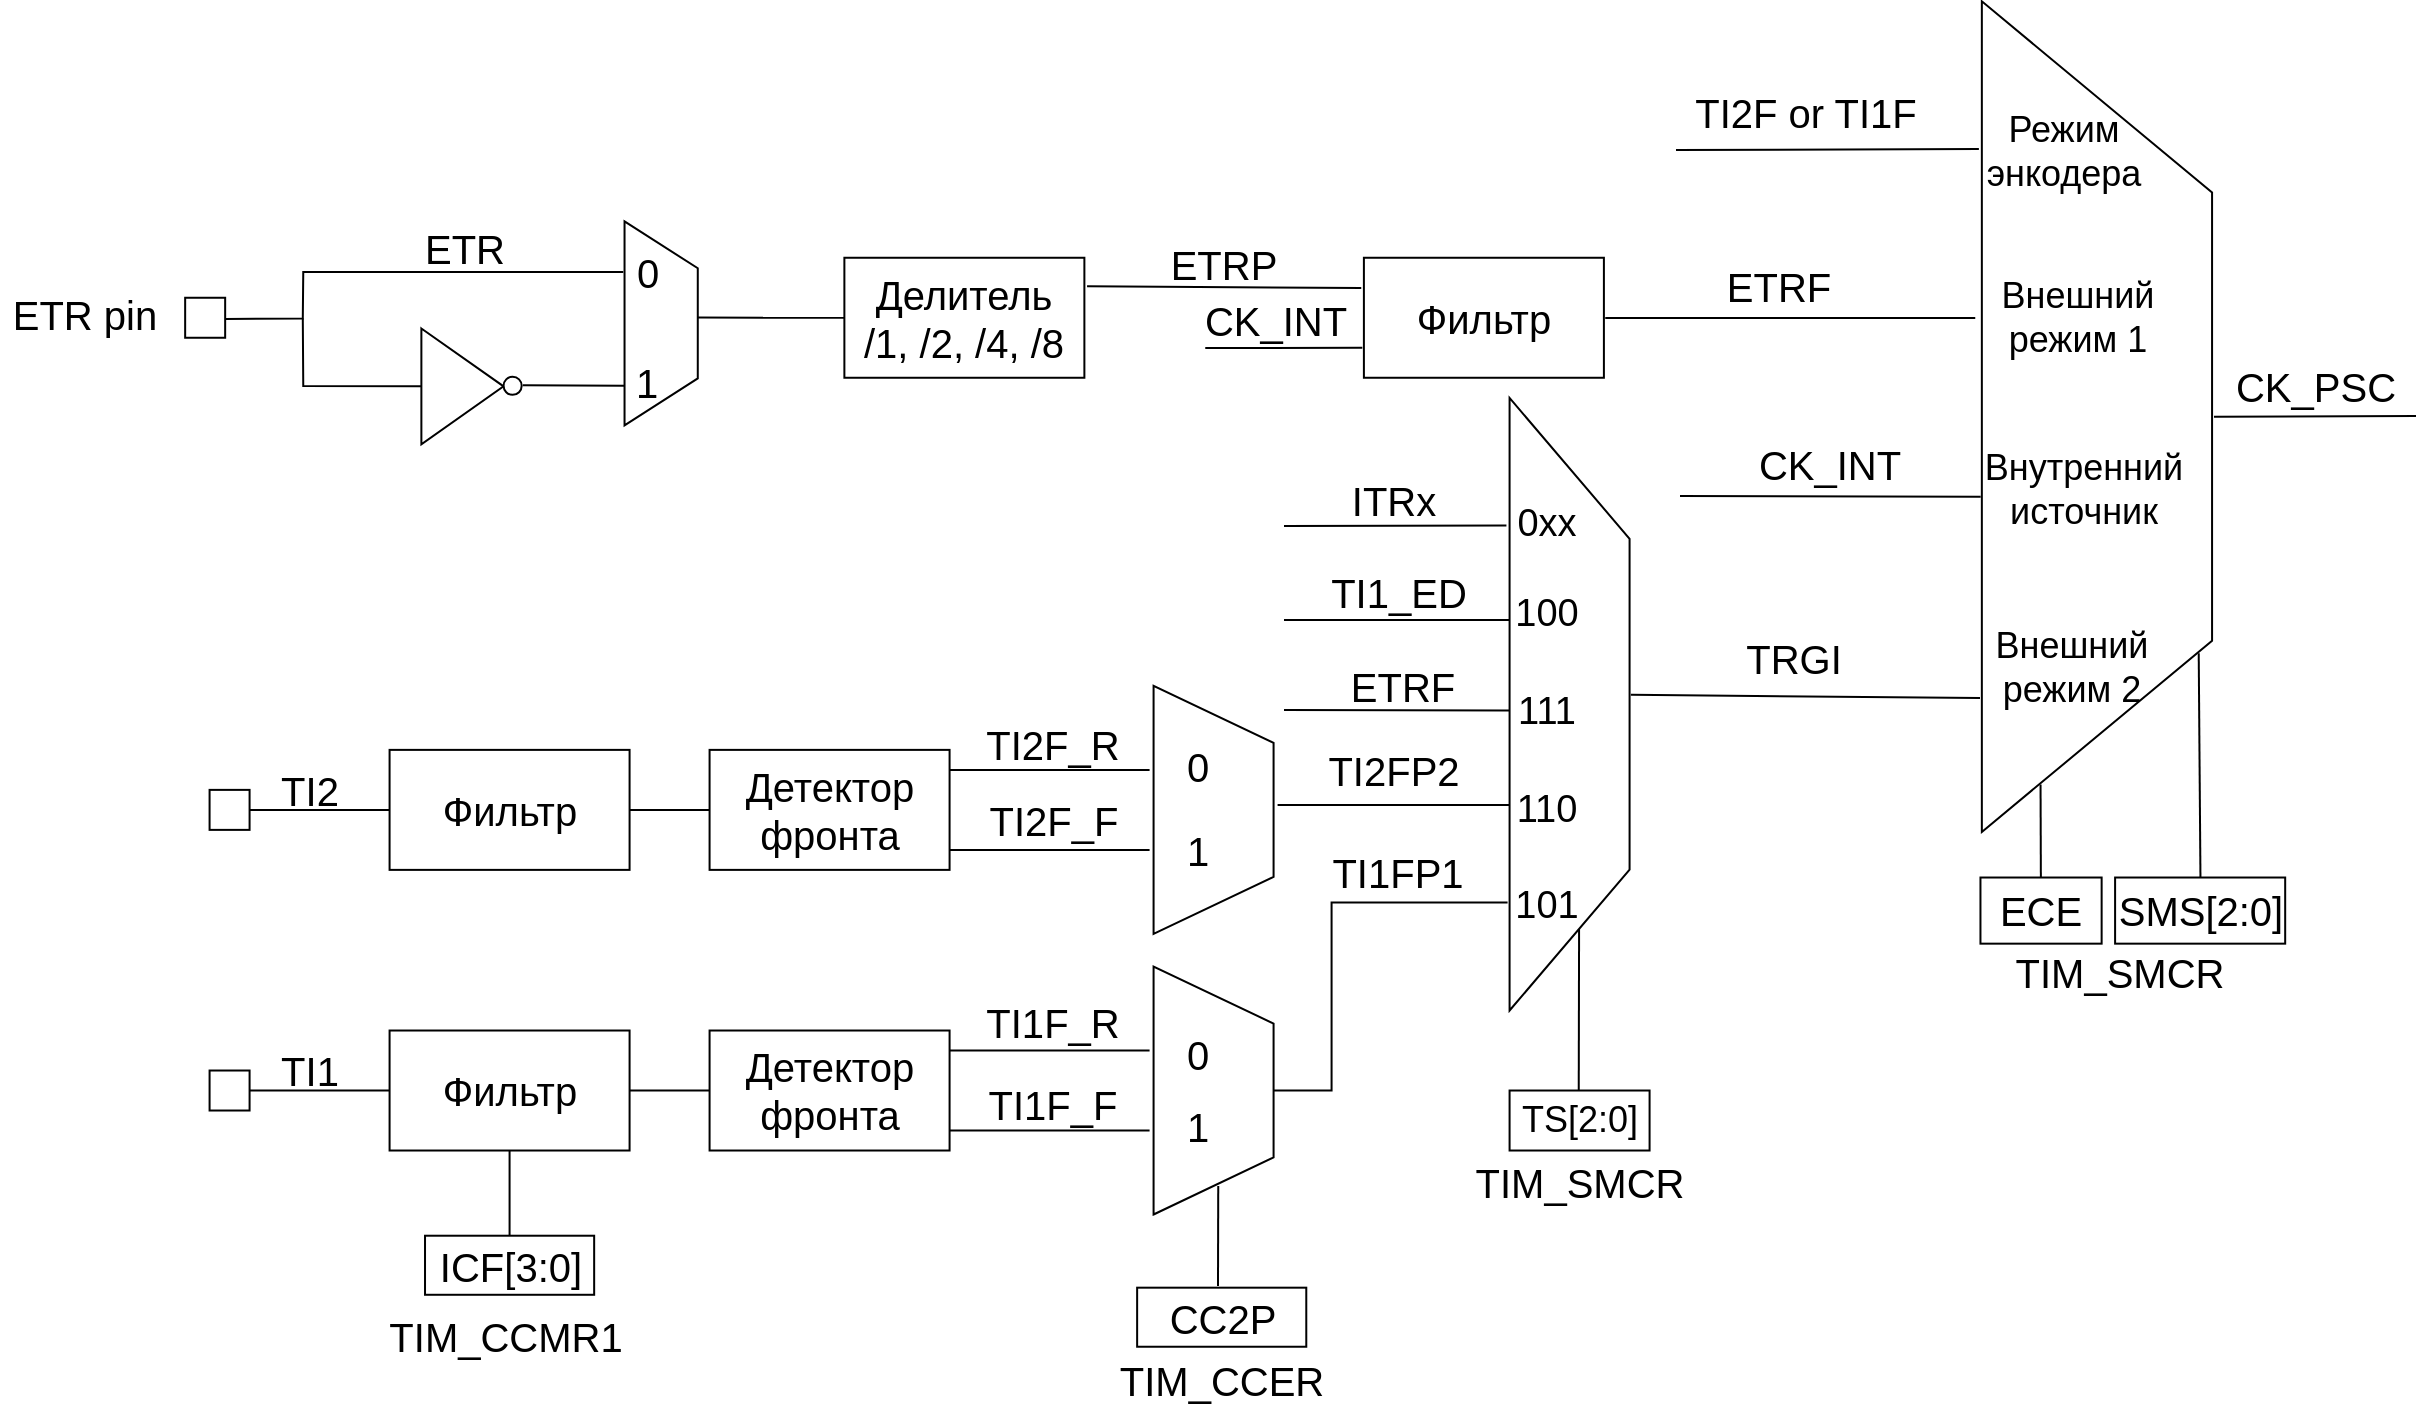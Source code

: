 <mxfile version="28.2.4">
  <diagram name="Страница — 1" id="pw_MBa-n5DIYJjEHPCS9">
    <mxGraphModel dx="810" dy="454" grid="1" gridSize="1.181" guides="1" tooltips="1" connect="1" arrows="1" fold="1" page="1" pageScale="1" pageWidth="827" pageHeight="1169" math="0" shadow="0">
      <root>
        <mxCell id="0" />
        <mxCell id="1" parent="0" />
        <mxCell id="iPzLBhuQXhsDmsXe7A7k-1" value="" style="whiteSpace=wrap;html=1;aspect=fixed;" vertex="1" parent="1">
          <mxGeometry x="237.79" y="460.94" width="20" height="20" as="geometry" />
        </mxCell>
        <mxCell id="iPzLBhuQXhsDmsXe7A7k-2" value="" style="endArrow=none;html=1;rounded=0;" edge="1" parent="1">
          <mxGeometry width="50" height="50" relative="1" as="geometry">
            <mxPoint x="257.79" y="470.94" as="sourcePoint" />
            <mxPoint x="327.79" y="470.94" as="targetPoint" />
          </mxGeometry>
        </mxCell>
        <mxCell id="iPzLBhuQXhsDmsXe7A7k-3" value="&lt;font style=&quot;font-size: 20px;&quot;&gt;Фильтр&lt;/font&gt;" style="rounded=0;whiteSpace=wrap;html=1;" vertex="1" parent="1">
          <mxGeometry x="327.79" y="440.94" width="120" height="60" as="geometry" />
        </mxCell>
        <mxCell id="iPzLBhuQXhsDmsXe7A7k-4" value="&lt;font style=&quot;font-size: 20px;&quot;&gt;Детектор фронта&lt;/font&gt;" style="rounded=0;whiteSpace=wrap;html=1;" vertex="1" parent="1">
          <mxGeometry x="487.79" y="440.94" width="120" height="60" as="geometry" />
        </mxCell>
        <mxCell id="iPzLBhuQXhsDmsXe7A7k-5" value="" style="endArrow=none;html=1;rounded=0;entryX=0;entryY=0.5;entryDx=0;entryDy=0;" edge="1" parent="1" target="iPzLBhuQXhsDmsXe7A7k-4">
          <mxGeometry width="50" height="50" relative="1" as="geometry">
            <mxPoint x="447.79" y="470.94" as="sourcePoint" />
            <mxPoint x="497.79" y="420.94" as="targetPoint" />
          </mxGeometry>
        </mxCell>
        <mxCell id="iPzLBhuQXhsDmsXe7A7k-6" value="" style="endArrow=none;html=1;rounded=0;" edge="1" parent="1">
          <mxGeometry width="50" height="50" relative="1" as="geometry">
            <mxPoint x="607.79" y="450.94" as="sourcePoint" />
            <mxPoint x="707.79" y="450.94" as="targetPoint" />
          </mxGeometry>
        </mxCell>
        <mxCell id="iPzLBhuQXhsDmsXe7A7k-7" value="" style="endArrow=none;html=1;rounded=0;" edge="1" parent="1">
          <mxGeometry width="50" height="50" relative="1" as="geometry">
            <mxPoint x="607.79" y="490.94" as="sourcePoint" />
            <mxPoint x="707.79" y="490.94" as="targetPoint" />
          </mxGeometry>
        </mxCell>
        <mxCell id="iPzLBhuQXhsDmsXe7A7k-8" value="" style="verticalLabelPosition=middle;verticalAlign=middle;html=1;shape=trapezoid;perimeter=trapezoidPerimeter;whiteSpace=wrap;size=0.23;arcSize=10;flipV=1;labelPosition=center;align=center;rotation=-90;" vertex="1" parent="1">
          <mxGeometry x="677.79" y="440.94" width="124" height="60" as="geometry" />
        </mxCell>
        <mxCell id="iPzLBhuQXhsDmsXe7A7k-9" value="" style="endArrow=none;html=1;rounded=0;exitX=0.5;exitY=1;exitDx=0;exitDy=0;" edge="1" parent="1">
          <mxGeometry width="50" height="50" relative="1" as="geometry">
            <mxPoint x="771.79" y="468.5" as="sourcePoint" />
            <mxPoint x="887.79" y="468.5" as="targetPoint" />
            <Array as="points">
              <mxPoint x="839.79" y="468.5" />
            </Array>
          </mxGeometry>
        </mxCell>
        <mxCell id="iPzLBhuQXhsDmsXe7A7k-10" value="" style="whiteSpace=wrap;html=1;aspect=fixed;" vertex="1" parent="1">
          <mxGeometry x="237.79" y="601.26" width="20" height="20" as="geometry" />
        </mxCell>
        <mxCell id="iPzLBhuQXhsDmsXe7A7k-11" value="" style="endArrow=none;html=1;rounded=0;" edge="1" parent="1">
          <mxGeometry width="50" height="50" relative="1" as="geometry">
            <mxPoint x="257.79" y="611.26" as="sourcePoint" />
            <mxPoint x="327.79" y="611.26" as="targetPoint" />
          </mxGeometry>
        </mxCell>
        <mxCell id="iPzLBhuQXhsDmsXe7A7k-12" value="&lt;font style=&quot;font-size: 20px;&quot;&gt;Фильтр&lt;/font&gt;" style="rounded=0;whiteSpace=wrap;html=1;" vertex="1" parent="1">
          <mxGeometry x="327.79" y="581.26" width="120" height="60" as="geometry" />
        </mxCell>
        <mxCell id="iPzLBhuQXhsDmsXe7A7k-13" value="&lt;font style=&quot;font-size: 20px;&quot;&gt;Детектор фронта&lt;/font&gt;" style="rounded=0;whiteSpace=wrap;html=1;" vertex="1" parent="1">
          <mxGeometry x="487.79" y="581.26" width="120" height="60" as="geometry" />
        </mxCell>
        <mxCell id="iPzLBhuQXhsDmsXe7A7k-14" value="" style="endArrow=none;html=1;rounded=0;entryX=0;entryY=0.5;entryDx=0;entryDy=0;" edge="1" parent="1" target="iPzLBhuQXhsDmsXe7A7k-13">
          <mxGeometry width="50" height="50" relative="1" as="geometry">
            <mxPoint x="447.79" y="611.26" as="sourcePoint" />
            <mxPoint x="497.79" y="561.26" as="targetPoint" />
          </mxGeometry>
        </mxCell>
        <mxCell id="iPzLBhuQXhsDmsXe7A7k-15" value="" style="endArrow=none;html=1;rounded=0;" edge="1" parent="1">
          <mxGeometry width="50" height="50" relative="1" as="geometry">
            <mxPoint x="607.79" y="591.26" as="sourcePoint" />
            <mxPoint x="707.79" y="591.26" as="targetPoint" />
          </mxGeometry>
        </mxCell>
        <mxCell id="iPzLBhuQXhsDmsXe7A7k-16" value="" style="endArrow=none;html=1;rounded=0;" edge="1" parent="1">
          <mxGeometry width="50" height="50" relative="1" as="geometry">
            <mxPoint x="607.79" y="631.26" as="sourcePoint" />
            <mxPoint x="707.79" y="631.26" as="targetPoint" />
          </mxGeometry>
        </mxCell>
        <mxCell id="iPzLBhuQXhsDmsXe7A7k-17" value="" style="verticalLabelPosition=middle;verticalAlign=middle;html=1;shape=trapezoid;perimeter=trapezoidPerimeter;whiteSpace=wrap;size=0.23;arcSize=10;flipV=1;labelPosition=center;align=center;rotation=-90;" vertex="1" parent="1">
          <mxGeometry x="677.79" y="581.26" width="124" height="60" as="geometry" />
        </mxCell>
        <mxCell id="iPzLBhuQXhsDmsXe7A7k-18" value="" style="endArrow=none;html=1;rounded=0;exitX=0.5;exitY=1;exitDx=0;exitDy=0;" edge="1" parent="1" source="iPzLBhuQXhsDmsXe7A7k-17">
          <mxGeometry width="50" height="50" relative="1" as="geometry">
            <mxPoint x="777.79" y="611.26" as="sourcePoint" />
            <mxPoint x="886.79" y="517.26" as="targetPoint" />
            <Array as="points">
              <mxPoint x="798.79" y="611.26" />
              <mxPoint x="798.79" y="517.26" />
            </Array>
          </mxGeometry>
        </mxCell>
        <mxCell id="iPzLBhuQXhsDmsXe7A7k-19" value="" style="verticalLabelPosition=middle;verticalAlign=middle;html=1;shape=trapezoid;perimeter=trapezoidPerimeter;whiteSpace=wrap;size=0.23;arcSize=10;flipV=1;labelPosition=center;align=center;rotation=-90;" vertex="1" parent="1">
          <mxGeometry x="764.64" y="388.11" width="306.3" height="60" as="geometry" />
        </mxCell>
        <mxCell id="iPzLBhuQXhsDmsXe7A7k-20" value="" style="endArrow=none;html=1;rounded=0;" edge="1" parent="1">
          <mxGeometry width="50" height="50" relative="1" as="geometry">
            <mxPoint x="775" y="329" as="sourcePoint" />
            <mxPoint x="886.21" y="328.74" as="targetPoint" />
          </mxGeometry>
        </mxCell>
        <mxCell id="iPzLBhuQXhsDmsXe7A7k-21" value="" style="endArrow=none;html=1;rounded=0;" edge="1" parent="1">
          <mxGeometry width="50" height="50" relative="1" as="geometry">
            <mxPoint x="775" y="376" as="sourcePoint" />
            <mxPoint x="887.79" y="375.98" as="targetPoint" />
          </mxGeometry>
        </mxCell>
        <mxCell id="iPzLBhuQXhsDmsXe7A7k-22" value="" style="endArrow=none;html=1;rounded=0;" edge="1" parent="1">
          <mxGeometry width="50" height="50" relative="1" as="geometry">
            <mxPoint x="775" y="421" as="sourcePoint" />
            <mxPoint x="887.79" y="421.26" as="targetPoint" />
          </mxGeometry>
        </mxCell>
        <mxCell id="iPzLBhuQXhsDmsXe7A7k-23" value="&lt;font style=&quot;font-size: 20px;&quot;&gt;TI2&lt;/font&gt;" style="text;html=1;align=center;verticalAlign=middle;whiteSpace=wrap;rounded=0;" vertex="1" parent="1">
          <mxGeometry x="267.79" y="450.94" width="40" height="20" as="geometry" />
        </mxCell>
        <mxCell id="iPzLBhuQXhsDmsXe7A7k-24" value="&lt;font style=&quot;font-size: 20px;&quot;&gt;TI1&lt;/font&gt;" style="text;html=1;align=center;verticalAlign=middle;whiteSpace=wrap;rounded=0;" vertex="1" parent="1">
          <mxGeometry x="267.79" y="591.26" width="40" height="20" as="geometry" />
        </mxCell>
        <mxCell id="iPzLBhuQXhsDmsXe7A7k-26" value="&lt;font style=&quot;font-size: 18px;&quot;&gt;TS[2:0]&lt;/font&gt;" style="rounded=0;whiteSpace=wrap;html=1;" vertex="1" parent="1">
          <mxGeometry x="887.79" y="611.26" width="70" height="30" as="geometry" />
        </mxCell>
        <mxCell id="iPzLBhuQXhsDmsXe7A7k-27" value="" style="endArrow=none;html=1;rounded=0;entryX=0.429;entryY=1;entryDx=0;entryDy=0;entryPerimeter=0;exitX=0.872;exitY=0.422;exitDx=0;exitDy=0;exitPerimeter=0;" edge="1" parent="1">
          <mxGeometry width="50" height="50" relative="1" as="geometry">
            <mxPoint x="922.37" y="611.26" as="sourcePoint" />
            <mxPoint x="922.54" y="530.54" as="targetPoint" />
          </mxGeometry>
        </mxCell>
        <mxCell id="iPzLBhuQXhsDmsXe7A7k-28" value="&lt;font style=&quot;font-size: 20px;&quot;&gt;ITRx&lt;/font&gt;" style="text;html=1;align=center;verticalAlign=middle;whiteSpace=wrap;rounded=0;" vertex="1" parent="1">
          <mxGeometry x="806.71" y="304.72" width="46.22" height="21.66" as="geometry" />
        </mxCell>
        <mxCell id="iPzLBhuQXhsDmsXe7A7k-29" value="&lt;font style=&quot;font-size: 20px;&quot;&gt;TI1_ED&lt;/font&gt;" style="text;html=1;align=center;verticalAlign=middle;whiteSpace=wrap;rounded=0;" vertex="1" parent="1">
          <mxGeometry x="807.7" y="350.79" width="49.17" height="21.65" as="geometry" />
        </mxCell>
        <mxCell id="iPzLBhuQXhsDmsXe7A7k-30" value="&lt;font style=&quot;font-size: 20px;&quot;&gt;ETRF&lt;/font&gt;" style="text;html=1;align=center;verticalAlign=middle;whiteSpace=wrap;rounded=0;" vertex="1" parent="1">
          <mxGeometry x="811.42" y="399.21" width="46.71" height="19.37" as="geometry" />
        </mxCell>
        <mxCell id="iPzLBhuQXhsDmsXe7A7k-31" value="&lt;font style=&quot;font-size: 20px;&quot;&gt;TI2FP2&lt;/font&gt;" style="text;html=1;align=center;verticalAlign=middle;whiteSpace=wrap;rounded=0;" vertex="1" parent="1">
          <mxGeometry x="801.79" y="437.01" width="56.06" height="27.56" as="geometry" />
        </mxCell>
        <mxCell id="iPzLBhuQXhsDmsXe7A7k-32" value="&lt;font style=&quot;font-size: 20px;&quot;&gt;TI1FP1&lt;/font&gt;" style="text;html=1;align=center;verticalAlign=middle;whiteSpace=wrap;rounded=0;" vertex="1" parent="1">
          <mxGeometry x="804.25" y="488.19" width="56.06" height="27.56" as="geometry" />
        </mxCell>
        <mxCell id="iPzLBhuQXhsDmsXe7A7k-33" value="&lt;font style=&quot;font-size: 19px;&quot;&gt;101&lt;/font&gt;" style="text;html=1;align=center;verticalAlign=middle;whiteSpace=wrap;rounded=0;" vertex="1" parent="1">
          <mxGeometry x="884.95" y="509.84" width="43.3" height="17.72" as="geometry" />
        </mxCell>
        <mxCell id="iPzLBhuQXhsDmsXe7A7k-34" value="&lt;font style=&quot;font-size: 19px;&quot;&gt;110&lt;/font&gt;" style="text;html=1;align=center;verticalAlign=middle;whiteSpace=wrap;rounded=0;" vertex="1" parent="1">
          <mxGeometry x="884.95" y="462.08" width="43.3" height="17.72" as="geometry" />
        </mxCell>
        <mxCell id="iPzLBhuQXhsDmsXe7A7k-35" value="&lt;font style=&quot;font-size: 19px;&quot;&gt;111&lt;/font&gt;" style="text;html=1;align=center;verticalAlign=middle;whiteSpace=wrap;rounded=0;" vertex="1" parent="1">
          <mxGeometry x="884.95" y="413.39" width="43.3" height="17.72" as="geometry" />
        </mxCell>
        <mxCell id="iPzLBhuQXhsDmsXe7A7k-36" value="&lt;font style=&quot;font-size: 19px;&quot;&gt;100&lt;/font&gt;" style="text;html=1;align=center;verticalAlign=middle;whiteSpace=wrap;rounded=0;" vertex="1" parent="1">
          <mxGeometry x="884.95" y="364.17" width="43.3" height="17.72" as="geometry" />
        </mxCell>
        <mxCell id="iPzLBhuQXhsDmsXe7A7k-37" value="&lt;font style=&quot;font-size: 19px;&quot;&gt;0xx&lt;/font&gt;" style="text;html=1;align=center;verticalAlign=middle;whiteSpace=wrap;rounded=0;" vertex="1" parent="1">
          <mxGeometry x="884.95" y="318.9" width="43.3" height="17.72" as="geometry" />
        </mxCell>
        <mxCell id="iPzLBhuQXhsDmsXe7A7k-38" value="" style="verticalLabelPosition=middle;verticalAlign=middle;html=1;shape=trapezoid;perimeter=trapezoidPerimeter;whiteSpace=wrap;size=0.23;arcSize=10;flipV=1;labelPosition=center;align=center;rotation=-90;" vertex="1" parent="1">
          <mxGeometry x="973.84" y="216.76" width="415.28" height="115.11" as="geometry" />
        </mxCell>
        <mxCell id="iPzLBhuQXhsDmsXe7A7k-39" value="" style="endArrow=none;html=1;rounded=0;" edge="1" parent="1">
          <mxGeometry width="50" height="50" relative="1" as="geometry">
            <mxPoint x="948.42" y="413.39" as="sourcePoint" />
            <mxPoint x="1123" y="415" as="targetPoint" />
          </mxGeometry>
        </mxCell>
        <mxCell id="iPzLBhuQXhsDmsXe7A7k-40" value="" style="whiteSpace=wrap;html=1;aspect=fixed;" vertex="1" parent="1">
          <mxGeometry x="225.58" y="214.88" width="20" height="20" as="geometry" />
        </mxCell>
        <mxCell id="iPzLBhuQXhsDmsXe7A7k-41" value="" style="endArrow=none;html=1;rounded=0;" edge="1" parent="1">
          <mxGeometry width="50" height="50" relative="1" as="geometry">
            <mxPoint x="245.58" y="225.51" as="sourcePoint" />
            <mxPoint x="444.63" y="202.05" as="targetPoint" />
            <Array as="points">
              <mxPoint x="284.4" y="225.24" />
              <mxPoint x="284.63" y="202.05" />
            </Array>
          </mxGeometry>
        </mxCell>
        <mxCell id="iPzLBhuQXhsDmsXe7A7k-42" value="" style="verticalLabelPosition=middle;verticalAlign=middle;html=1;shape=trapezoid;perimeter=trapezoidPerimeter;whiteSpace=wrap;size=0.23;arcSize=10;flipV=1;labelPosition=center;align=center;rotation=-90;" vertex="1" parent="1">
          <mxGeometry x="412.59" y="209.36" width="101.98" height="36.62" as="geometry" />
        </mxCell>
        <mxCell id="iPzLBhuQXhsDmsXe7A7k-45" value="" style="group" vertex="1" connectable="0" parent="1">
          <mxGeometry x="343.69" y="230.23" width="53.54" height="57.88" as="geometry" />
        </mxCell>
        <mxCell id="iPzLBhuQXhsDmsXe7A7k-43" value="" style="triangle;whiteSpace=wrap;html=1;" vertex="1" parent="iPzLBhuQXhsDmsXe7A7k-45">
          <mxGeometry width="41.097" height="57.88" as="geometry" />
        </mxCell>
        <mxCell id="iPzLBhuQXhsDmsXe7A7k-44" value="" style="ellipse;whiteSpace=wrap;html=1;aspect=fixed;" vertex="1" parent="iPzLBhuQXhsDmsXe7A7k-45">
          <mxGeometry x="41.097" y="24.132" width="9.054" height="9.054" as="geometry" />
        </mxCell>
        <mxCell id="iPzLBhuQXhsDmsXe7A7k-46" value="" style="endArrow=none;html=1;rounded=0;exitX=0;exitY=0.5;exitDx=0;exitDy=0;" edge="1" parent="1" source="iPzLBhuQXhsDmsXe7A7k-43">
          <mxGeometry width="50" height="50" relative="1" as="geometry">
            <mxPoint x="342.63" y="265.05" as="sourcePoint" />
            <mxPoint x="284.4" y="225.24" as="targetPoint" />
            <Array as="points">
              <mxPoint x="284.63" y="259.05" />
            </Array>
          </mxGeometry>
        </mxCell>
        <mxCell id="iPzLBhuQXhsDmsXe7A7k-48" value="&lt;font style=&quot;font-size: 20px;&quot;&gt;ETR&lt;/font&gt;" style="text;html=1;align=center;verticalAlign=middle;whiteSpace=wrap;rounded=0;" vertex="1" parent="1">
          <mxGeometry x="353.14" y="184.25" width="24.81" height="10.63" as="geometry" />
        </mxCell>
        <mxCell id="iPzLBhuQXhsDmsXe7A7k-50" value="&lt;font style=&quot;font-size: 20px;&quot;&gt;Делитель&lt;/font&gt;&lt;div&gt;&lt;font style=&quot;font-size: 20px;&quot;&gt;/1, /2, /4, /8&lt;/font&gt;&lt;/div&gt;" style="rounded=0;whiteSpace=wrap;html=1;" vertex="1" parent="1">
          <mxGeometry x="555.19" y="194.88" width="120" height="60" as="geometry" />
        </mxCell>
        <mxCell id="iPzLBhuQXhsDmsXe7A7k-51" value="&lt;font style=&quot;font-size: 20px;&quot;&gt;Фильтр&lt;/font&gt;" style="rounded=0;whiteSpace=wrap;html=1;" vertex="1" parent="1">
          <mxGeometry x="814.95" y="194.88" width="120" height="60" as="geometry" />
        </mxCell>
        <mxCell id="iPzLBhuQXhsDmsXe7A7k-52" value="" style="endArrow=none;html=1;rounded=0;entryX=0;entryY=0.5;entryDx=0;entryDy=0;" edge="1" parent="1" target="iPzLBhuQXhsDmsXe7A7k-50">
          <mxGeometry width="50" height="50" relative="1" as="geometry">
            <mxPoint x="481.88" y="224.78" as="sourcePoint" />
            <mxPoint x="550.32" y="224.94" as="targetPoint" />
          </mxGeometry>
        </mxCell>
        <mxCell id="iPzLBhuQXhsDmsXe7A7k-53" value="" style="endArrow=none;html=1;rounded=0;" edge="1" parent="1">
          <mxGeometry width="50" height="50" relative="1" as="geometry">
            <mxPoint x="676.54" y="209.15" as="sourcePoint" />
            <mxPoint x="813.63" y="210.05" as="targetPoint" />
          </mxGeometry>
        </mxCell>
        <mxCell id="iPzLBhuQXhsDmsXe7A7k-54" value="" style="endArrow=none;html=1;rounded=0;" edge="1" parent="1">
          <mxGeometry width="50" height="50" relative="1" as="geometry">
            <mxPoint x="735.63" y="240.05" as="sourcePoint" />
            <mxPoint x="814.16" y="239.84" as="targetPoint" />
          </mxGeometry>
        </mxCell>
        <mxCell id="iPzLBhuQXhsDmsXe7A7k-55" value="&lt;font style=&quot;font-size: 20px;&quot;&gt;ETRP&lt;/font&gt;" style="text;html=1;align=center;verticalAlign=middle;whiteSpace=wrap;rounded=0;" vertex="1" parent="1">
          <mxGeometry x="728.73" y="191.25" width="31.89" height="14.18" as="geometry" />
        </mxCell>
        <mxCell id="iPzLBhuQXhsDmsXe7A7k-56" value="&lt;font style=&quot;font-size: 20px;&quot;&gt;CK_INT&lt;/font&gt;" style="text;html=1;align=center;verticalAlign=middle;whiteSpace=wrap;rounded=0;" vertex="1" parent="1">
          <mxGeometry x="752.35" y="214.88" width="37.56" height="21.26" as="geometry" />
        </mxCell>
        <mxCell id="iPzLBhuQXhsDmsXe7A7k-57" value="" style="endArrow=none;html=1;rounded=0;entryX=0.13;entryY=0.99;entryDx=0;entryDy=0;entryPerimeter=0;" edge="1" parent="1">
          <mxGeometry width="50" height="50" relative="1" as="geometry">
            <mxPoint x="394.41" y="258.58" as="sourcePoint" />
            <mxPoint x="445.416" y="258.933" as="targetPoint" />
          </mxGeometry>
        </mxCell>
        <mxCell id="iPzLBhuQXhsDmsXe7A7k-58" value="" style="endArrow=none;html=1;rounded=0;" edge="1" parent="1">
          <mxGeometry width="50" height="50" relative="1" as="geometry">
            <mxPoint x="935.63" y="225.05" as="sourcePoint" />
            <mxPoint x="1120.63" y="225.05" as="targetPoint" />
          </mxGeometry>
        </mxCell>
        <mxCell id="iPzLBhuQXhsDmsXe7A7k-59" value="&lt;font style=&quot;font-size: 20px;&quot;&gt;TRGI&lt;/font&gt;" style="text;html=1;align=center;verticalAlign=middle;whiteSpace=wrap;rounded=0;" vertex="1" parent="1">
          <mxGeometry x="999.6" y="380.31" width="60" height="30" as="geometry" />
        </mxCell>
        <mxCell id="iPzLBhuQXhsDmsXe7A7k-60" value="&lt;font style=&quot;font-size: 20px;&quot;&gt;ETRF&lt;/font&gt;" style="text;html=1;align=center;verticalAlign=middle;whiteSpace=wrap;rounded=0;" vertex="1" parent="1">
          <mxGeometry x="999.2" y="199.52" width="46.71" height="19.37" as="geometry" />
        </mxCell>
        <mxCell id="iPzLBhuQXhsDmsXe7A7k-61" value="&lt;font style=&quot;font-size: 20px;&quot;&gt;ETR pin&lt;/font&gt;" style="text;html=1;align=center;verticalAlign=middle;whiteSpace=wrap;rounded=0;" vertex="1" parent="1">
          <mxGeometry x="133.46" y="208.3" width="84.8" height="30" as="geometry" />
        </mxCell>
        <mxCell id="iPzLBhuQXhsDmsXe7A7k-62" value="&lt;font style=&quot;font-size: 20px;&quot;&gt;0&lt;/font&gt;" style="text;html=1;align=center;verticalAlign=middle;whiteSpace=wrap;rounded=0;" vertex="1" parent="1">
          <mxGeometry x="445.27" y="194.01" width="23.62" height="15.35" as="geometry" />
        </mxCell>
        <mxCell id="iPzLBhuQXhsDmsXe7A7k-63" value="&lt;font style=&quot;font-size: 20px;&quot;&gt;1&lt;/font&gt;" style="text;html=1;align=center;verticalAlign=middle;whiteSpace=wrap;rounded=0;" vertex="1" parent="1">
          <mxGeometry x="446.45" y="250.31" width="21.26" height="14.17" as="geometry" />
        </mxCell>
        <mxCell id="iPzLBhuQXhsDmsXe7A7k-64" value="" style="endArrow=none;html=1;rounded=0;" edge="1" parent="1">
          <mxGeometry width="50" height="50" relative="1" as="geometry">
            <mxPoint x="973" y="314" as="sourcePoint" />
            <mxPoint x="1123.34" y="314.35" as="targetPoint" />
          </mxGeometry>
        </mxCell>
        <mxCell id="iPzLBhuQXhsDmsXe7A7k-65" value="&lt;font style=&quot;font-size: 20px;&quot;&gt;CK_INT&lt;/font&gt;" style="text;html=1;align=center;verticalAlign=middle;whiteSpace=wrap;rounded=0;" vertex="1" parent="1">
          <mxGeometry x="1018.11" y="283.46" width="60" height="30" as="geometry" />
        </mxCell>
        <mxCell id="iPzLBhuQXhsDmsXe7A7k-66" value="&lt;font style=&quot;font-size: 20px;&quot;&gt;TI2F_R&lt;/font&gt;" style="text;html=1;align=center;verticalAlign=middle;whiteSpace=wrap;rounded=0;" vertex="1" parent="1">
          <mxGeometry x="632.96" y="424.24" width="53.15" height="26.7" as="geometry" />
        </mxCell>
        <mxCell id="iPzLBhuQXhsDmsXe7A7k-67" value="&lt;font style=&quot;font-size: 20px;&quot;&gt;TI2F_F&lt;/font&gt;" style="text;html=1;align=center;verticalAlign=middle;whiteSpace=wrap;rounded=0;" vertex="1" parent="1">
          <mxGeometry x="631.78" y="463.31" width="55.51" height="24.88" as="geometry" />
        </mxCell>
        <mxCell id="iPzLBhuQXhsDmsXe7A7k-68" value="&lt;font style=&quot;font-size: 20px;&quot;&gt;TI1&lt;/font&gt;&lt;span style=&quot;font-size: 20px; background-color: transparent; color: light-dark(rgb(0, 0, 0), rgb(255, 255, 255));&quot;&gt;F_R&lt;/span&gt;" style="text;html=1;align=center;verticalAlign=middle;whiteSpace=wrap;rounded=0;" vertex="1" parent="1">
          <mxGeometry x="632.96" y="563.38" width="53.15" height="26.7" as="geometry" />
        </mxCell>
        <mxCell id="iPzLBhuQXhsDmsXe7A7k-69" value="&lt;font style=&quot;font-size: 20px;&quot;&gt;TI1&lt;/font&gt;&lt;span style=&quot;font-size: 20px; background-color: transparent; color: light-dark(rgb(0, 0, 0), rgb(255, 255, 255));&quot;&gt;F_F&lt;/span&gt;" style="text;html=1;align=center;verticalAlign=middle;whiteSpace=wrap;rounded=0;" vertex="1" parent="1">
          <mxGeometry x="632.96" y="604.72" width="53.15" height="26.7" as="geometry" />
        </mxCell>
        <mxCell id="iPzLBhuQXhsDmsXe7A7k-70" value="" style="endArrow=none;html=1;rounded=0;" edge="1" parent="1">
          <mxGeometry width="50" height="50" relative="1" as="geometry">
            <mxPoint x="971" y="141" as="sourcePoint" />
            <mxPoint x="1122.44" y="140.55" as="targetPoint" />
          </mxGeometry>
        </mxCell>
        <mxCell id="iPzLBhuQXhsDmsXe7A7k-71" value="&lt;font style=&quot;font-size: 20px;&quot;&gt;TI2F or TI1F&lt;/font&gt;" style="text;html=1;align=center;verticalAlign=middle;whiteSpace=wrap;rounded=0;" vertex="1" parent="1">
          <mxGeometry x="976.77" y="107.48" width="118.11" height="30" as="geometry" />
        </mxCell>
        <mxCell id="iPzLBhuQXhsDmsXe7A7k-72" value="" style="endArrow=none;html=1;rounded=0;" edge="1" parent="1">
          <mxGeometry width="50" height="50" relative="1" as="geometry">
            <mxPoint x="1240" y="274.41" as="sourcePoint" />
            <mxPoint x="1341" y="274" as="targetPoint" />
          </mxGeometry>
        </mxCell>
        <mxCell id="iPzLBhuQXhsDmsXe7A7k-73" value="&lt;font style=&quot;font-size: 18px;&quot;&gt;Режим энкодера&lt;/font&gt;" style="text;html=1;align=center;verticalAlign=middle;whiteSpace=wrap;rounded=0;" vertex="1" parent="1">
          <mxGeometry x="1140.94" y="129.92" width="48.43" height="23.62" as="geometry" />
        </mxCell>
        <mxCell id="iPzLBhuQXhsDmsXe7A7k-74" value="&lt;font style=&quot;font-size: 18px;&quot;&gt;Внешний режим 1&lt;/font&gt;" style="text;html=1;align=center;verticalAlign=middle;whiteSpace=wrap;rounded=0;" vertex="1" parent="1">
          <mxGeometry x="1130.31" y="209.88" width="83.86" height="30" as="geometry" />
        </mxCell>
        <mxCell id="iPzLBhuQXhsDmsXe7A7k-75" value="&lt;font style=&quot;font-size: 18px;&quot;&gt;Внешний режим 2&lt;/font&gt;" style="text;html=1;align=center;verticalAlign=middle;whiteSpace=wrap;rounded=0;" vertex="1" parent="1">
          <mxGeometry x="1126.77" y="385.04" width="83.86" height="30" as="geometry" />
        </mxCell>
        <mxCell id="iPzLBhuQXhsDmsXe7A7k-76" value="&lt;font style=&quot;font-size: 18px;&quot;&gt;Внутренний источник&lt;/font&gt;" style="text;html=1;align=center;verticalAlign=middle;whiteSpace=wrap;rounded=0;" vertex="1" parent="1">
          <mxGeometry x="1140.94" y="301.18" width="67.53" height="19.92" as="geometry" />
        </mxCell>
        <mxCell id="iPzLBhuQXhsDmsXe7A7k-77" value="&lt;font style=&quot;font-size: 20px;&quot;&gt;CK_PSC&lt;/font&gt;" style="text;html=1;align=center;verticalAlign=middle;whiteSpace=wrap;rounded=0;" vertex="1" parent="1">
          <mxGeometry x="1261.41" y="244.17" width="60" height="30" as="geometry" />
        </mxCell>
        <mxCell id="iPzLBhuQXhsDmsXe7A7k-78" value="&lt;font style=&quot;font-size: 20px;&quot;&gt;ICF[3:0]&lt;/font&gt;" style="rounded=0;whiteSpace=wrap;html=1;" vertex="1" parent="1">
          <mxGeometry x="345.51" y="683.86" width="84.57" height="29.53" as="geometry" />
        </mxCell>
        <mxCell id="iPzLBhuQXhsDmsXe7A7k-79" value="" style="endArrow=none;html=1;rounded=0;exitX=0.5;exitY=0;exitDx=0;exitDy=0;entryX=0.5;entryY=1;entryDx=0;entryDy=0;" edge="1" parent="1" source="iPzLBhuQXhsDmsXe7A7k-78" target="iPzLBhuQXhsDmsXe7A7k-12">
          <mxGeometry width="50" height="50" relative="1" as="geometry">
            <mxPoint x="336.61" y="691.26" as="sourcePoint" />
            <mxPoint x="386.61" y="641.26" as="targetPoint" />
          </mxGeometry>
        </mxCell>
        <mxCell id="iPzLBhuQXhsDmsXe7A7k-80" value="&lt;font style=&quot;font-size: 20px;&quot;&gt;TIM_CCMR1&lt;/font&gt;" style="text;html=1;align=center;verticalAlign=middle;whiteSpace=wrap;rounded=0;" vertex="1" parent="1">
          <mxGeometry x="355.51" y="719.29" width="60" height="30" as="geometry" />
        </mxCell>
        <mxCell id="iPzLBhuQXhsDmsXe7A7k-81" value="&lt;font style=&quot;font-size: 20px;&quot;&gt;CC2P&lt;/font&gt;" style="rounded=0;whiteSpace=wrap;html=1;" vertex="1" parent="1">
          <mxGeometry x="701.57" y="709.84" width="84.57" height="29.53" as="geometry" />
        </mxCell>
        <mxCell id="iPzLBhuQXhsDmsXe7A7k-82" value="" style="endArrow=none;html=1;rounded=0;" edge="1" parent="1">
          <mxGeometry width="50" height="50" relative="1" as="geometry">
            <mxPoint x="742" y="709" as="sourcePoint" />
            <mxPoint x="742.12" y="659.05" as="targetPoint" />
          </mxGeometry>
        </mxCell>
        <mxCell id="iPzLBhuQXhsDmsXe7A7k-84" value="&lt;font style=&quot;font-size: 20px;&quot;&gt;TIM_CCER&lt;/font&gt;" style="text;html=1;align=center;verticalAlign=middle;whiteSpace=wrap;rounded=0;" vertex="1" parent="1">
          <mxGeometry x="713.86" y="740.55" width="60" height="30" as="geometry" />
        </mxCell>
        <mxCell id="iPzLBhuQXhsDmsXe7A7k-85" value="&lt;font style=&quot;font-size: 20px;&quot;&gt;ECE&lt;/font&gt;" style="rounded=0;whiteSpace=wrap;html=1;" vertex="1" parent="1">
          <mxGeometry x="1123.23" y="504.76" width="60.59" height="33.07" as="geometry" />
        </mxCell>
        <mxCell id="iPzLBhuQXhsDmsXe7A7k-87" value="" style="endArrow=none;html=1;rounded=0;entryX=0.078;entryY=0.644;entryDx=0;entryDy=0;entryPerimeter=0;" edge="1" parent="1">
          <mxGeometry width="50" height="50" relative="1" as="geometry">
            <mxPoint x="1153.43" y="504.76" as="sourcePoint" />
            <mxPoint x="1153.274" y="458.263" as="targetPoint" />
          </mxGeometry>
        </mxCell>
        <mxCell id="iPzLBhuQXhsDmsXe7A7k-89" value="&lt;font style=&quot;font-size: 20px;&quot;&gt;SMS[2:0]&lt;/font&gt;" style="rounded=0;whiteSpace=wrap;html=1;" vertex="1" parent="1">
          <mxGeometry x="1190.55" y="504.76" width="85.04" height="33.07" as="geometry" />
        </mxCell>
        <mxCell id="iPzLBhuQXhsDmsXe7A7k-90" value="" style="endArrow=none;html=1;rounded=0;entryX=0.215;entryY=0.058;entryDx=0;entryDy=0;entryPerimeter=0;" edge="1" parent="1" target="iPzLBhuQXhsDmsXe7A7k-38">
          <mxGeometry width="50" height="50" relative="1" as="geometry">
            <mxPoint x="1233.226" y="504.757" as="sourcePoint" />
            <mxPoint x="1233.07" y="458.26" as="targetPoint" />
          </mxGeometry>
        </mxCell>
        <mxCell id="iPzLBhuQXhsDmsXe7A7k-91" value="&lt;font style=&quot;font-size: 20px;&quot;&gt;TIM_SMCR&lt;/font&gt;" style="text;html=1;align=center;verticalAlign=middle;whiteSpace=wrap;rounded=0;" vertex="1" parent="1">
          <mxGeometry x="1165.75" y="539.76" width="54.33" height="24.81" as="geometry" />
        </mxCell>
        <mxCell id="iPzLBhuQXhsDmsXe7A7k-92" value="&lt;font style=&quot;font-size: 20px;&quot;&gt;TIM_SMCR&lt;/font&gt;" style="text;html=1;align=center;verticalAlign=middle;whiteSpace=wrap;rounded=0;" vertex="1" parent="1">
          <mxGeometry x="896.45" y="644.88" width="54.33" height="24.81" as="geometry" />
        </mxCell>
        <mxCell id="iPzLBhuQXhsDmsXe7A7k-93" value="&lt;font style=&quot;font-size: 20px;&quot;&gt;0&lt;/font&gt;" style="text;html=1;align=center;verticalAlign=middle;whiteSpace=wrap;rounded=0;" vertex="1" parent="1">
          <mxGeometry x="720.47" y="441.73" width="23.62" height="15.35" as="geometry" />
        </mxCell>
        <mxCell id="iPzLBhuQXhsDmsXe7A7k-94" value="&lt;font style=&quot;font-size: 20px;&quot;&gt;1&lt;/font&gt;" style="text;html=1;align=center;verticalAlign=middle;whiteSpace=wrap;rounded=0;" vertex="1" parent="1">
          <mxGeometry x="720.47" y="483.07" width="23.62" height="15.35" as="geometry" />
        </mxCell>
        <mxCell id="iPzLBhuQXhsDmsXe7A7k-95" value="&lt;font style=&quot;font-size: 20px;&quot;&gt;0&lt;/font&gt;" style="text;html=1;align=center;verticalAlign=middle;whiteSpace=wrap;rounded=0;" vertex="1" parent="1">
          <mxGeometry x="720.47" y="585" width="23.62" height="15.35" as="geometry" />
        </mxCell>
        <mxCell id="iPzLBhuQXhsDmsXe7A7k-96" value="&lt;font style=&quot;font-size: 20px;&quot;&gt;1&lt;/font&gt;" style="text;html=1;align=center;verticalAlign=middle;whiteSpace=wrap;rounded=0;" vertex="1" parent="1">
          <mxGeometry x="720.47" y="621.26" width="23.62" height="15.35" as="geometry" />
        </mxCell>
      </root>
    </mxGraphModel>
  </diagram>
</mxfile>

